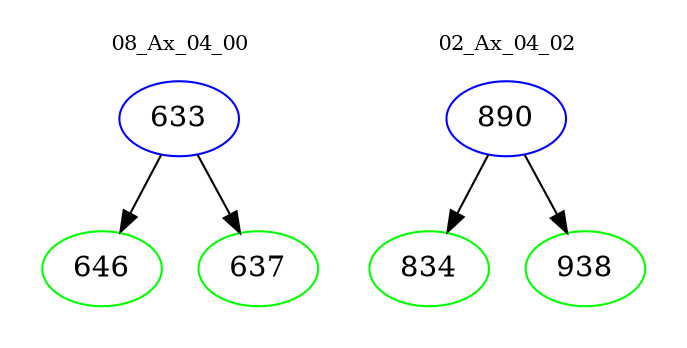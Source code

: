 digraph{
subgraph cluster_0 {
color = white
label = "08_Ax_04_00";
fontsize=10;
T0_633 [label="633", color="blue"]
T0_633 -> T0_646 [color="black"]
T0_646 [label="646", color="green"]
T0_633 -> T0_637 [color="black"]
T0_637 [label="637", color="green"]
}
subgraph cluster_1 {
color = white
label = "02_Ax_04_02";
fontsize=10;
T1_890 [label="890", color="blue"]
T1_890 -> T1_834 [color="black"]
T1_834 [label="834", color="green"]
T1_890 -> T1_938 [color="black"]
T1_938 [label="938", color="green"]
}
}
